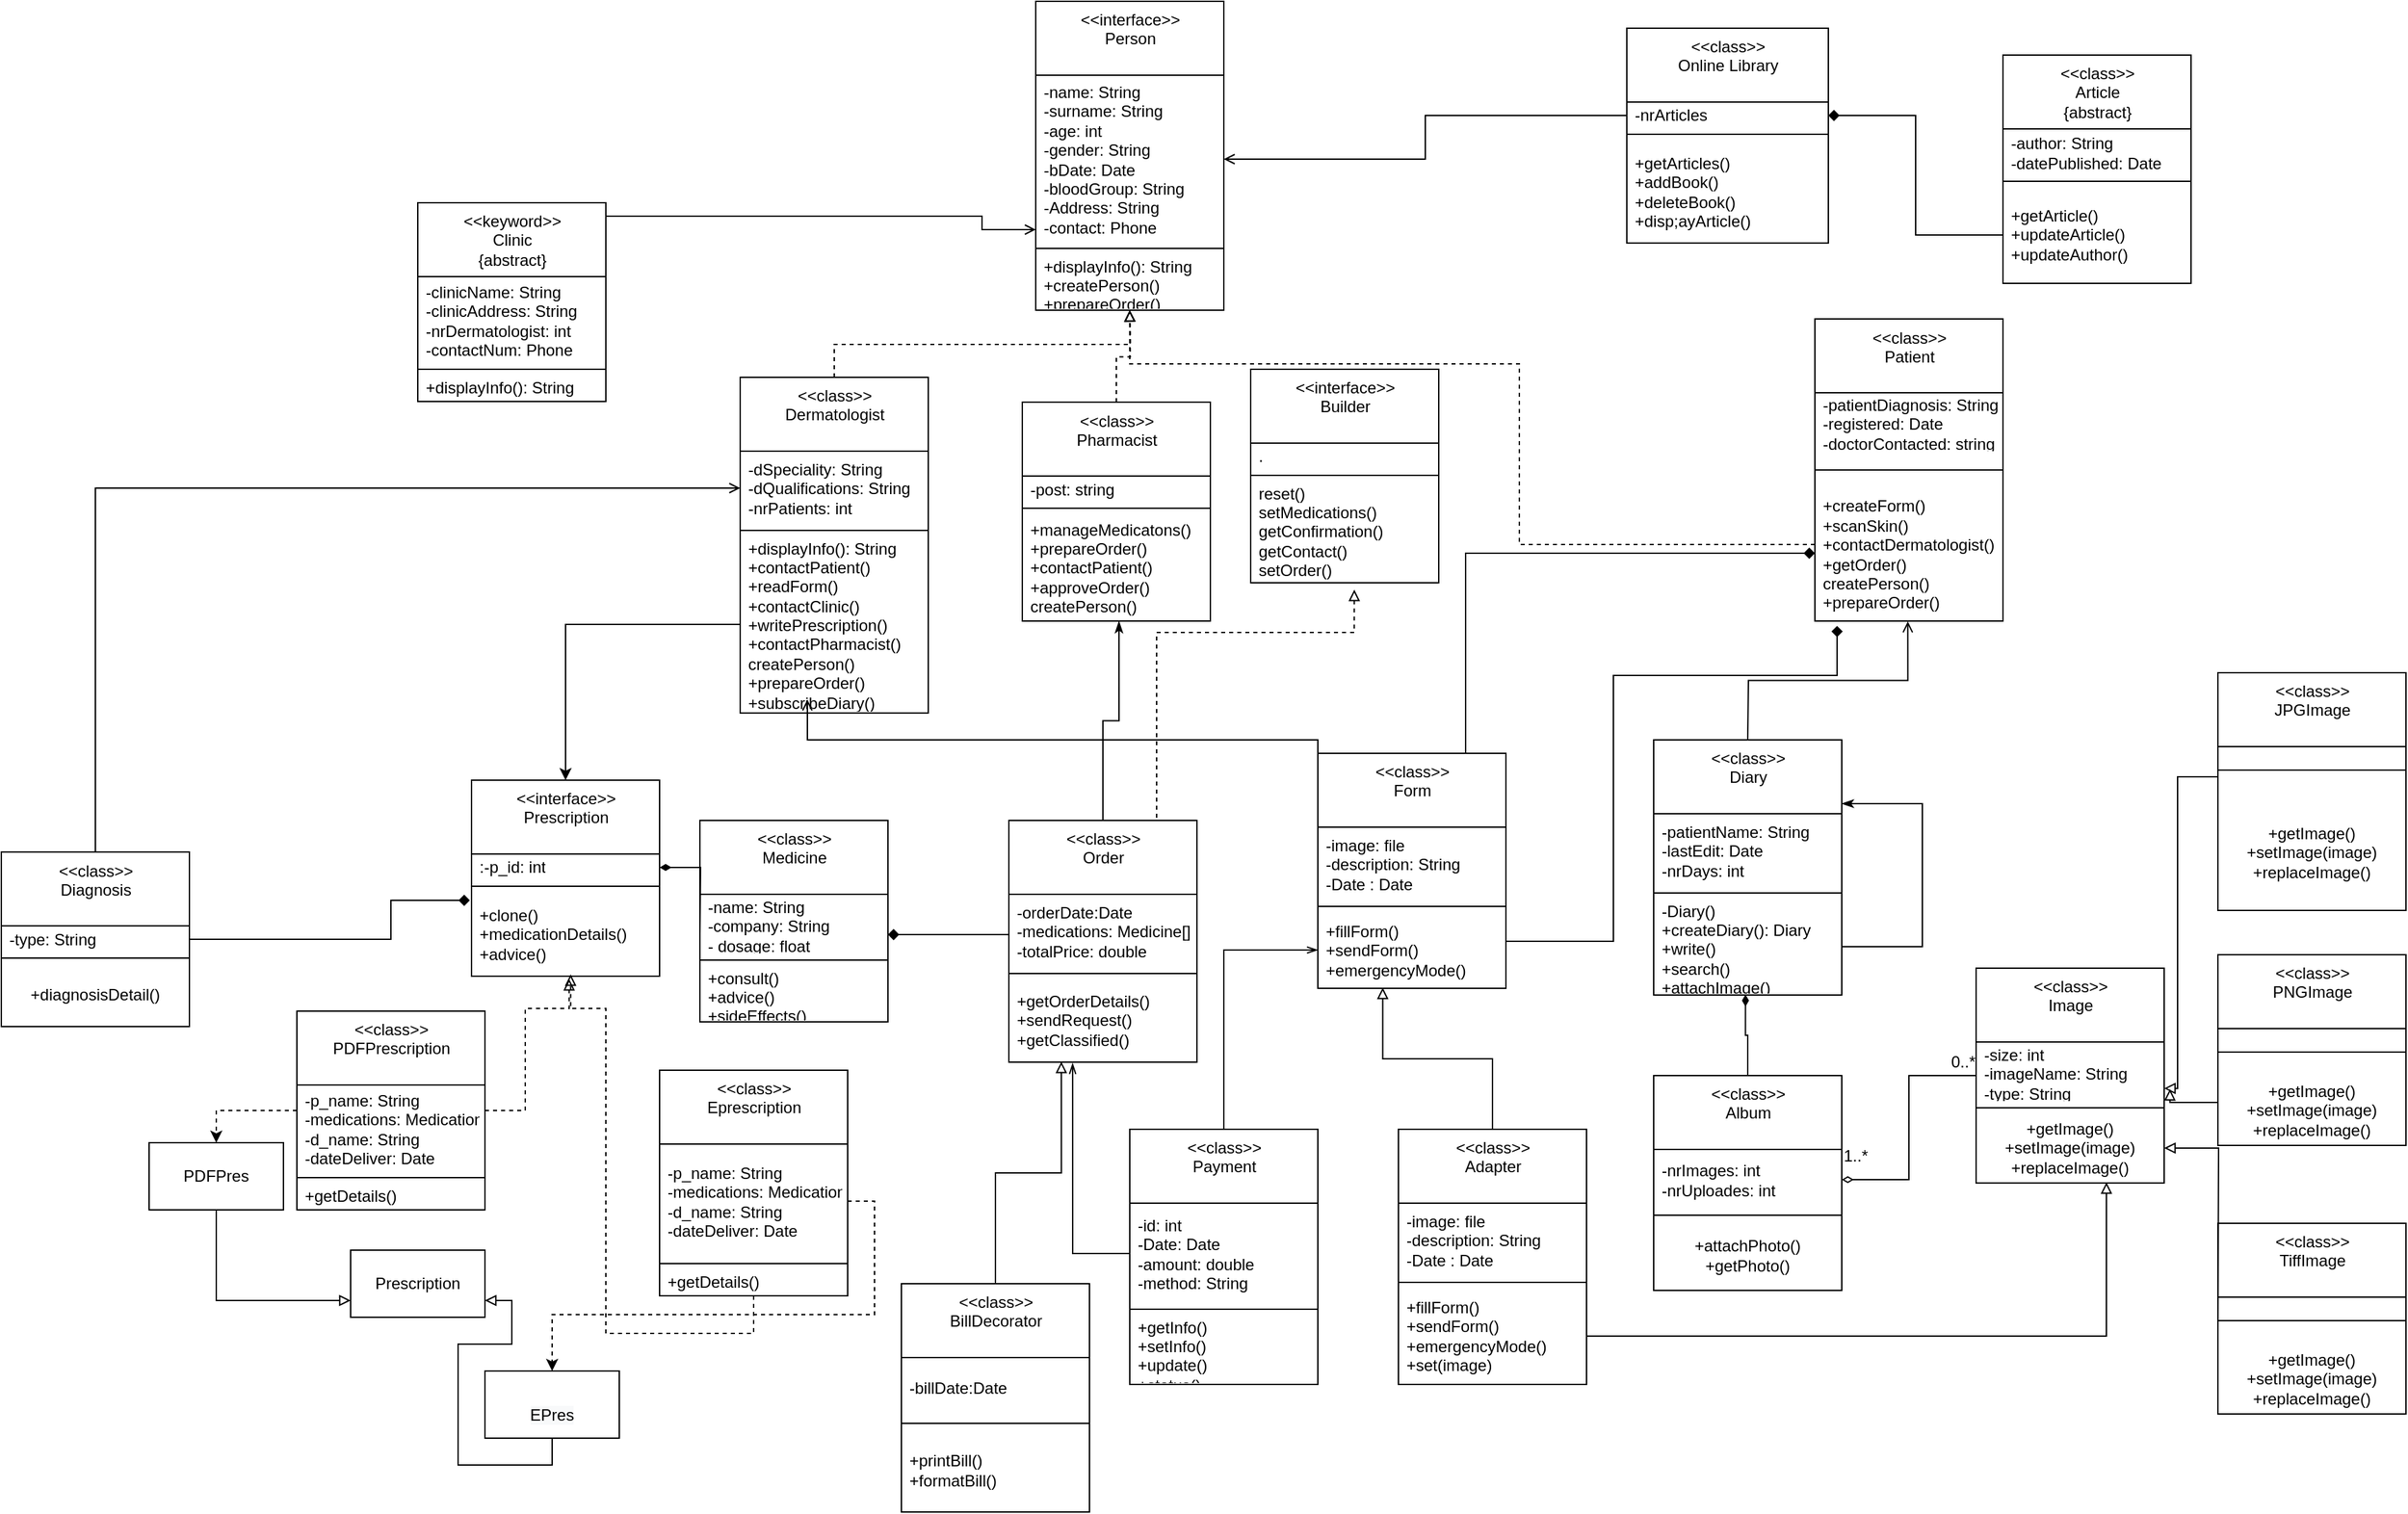 <mxfile version="20.0.0" type="device" pages="2"><diagram id="PkHP4_hb_N9t3wXjyU-i" name="Page-1"><mxGraphModel dx="2150" dy="1789" grid="1" gridSize="10" guides="1" tooltips="1" connect="1" arrows="1" fold="1" page="1" pageScale="1" pageWidth="850" pageHeight="1100" math="0" shadow="0"><root><mxCell id="0"/><mxCell id="1" parent="0"/><mxCell id="pajF0cqx5JrIaa8LKkfX-1" value="&amp;lt;&amp;lt;interface&amp;gt;&amp;gt;&lt;br&gt;Person" style="swimlane;fontStyle=0;align=center;verticalAlign=top;childLayout=stackLayout;horizontal=1;startSize=55;horizontalStack=0;resizeParent=1;resizeParentMax=0;resizeLast=0;collapsible=0;marginBottom=0;html=1;" parent="1" vertex="1"><mxGeometry x="590" y="-30" width="140" height="230" as="geometry"/></mxCell><mxCell id="pajF0cqx5JrIaa8LKkfX-3" value="-name: String&lt;br&gt;-surname: String&lt;br&gt;-age: int&lt;br&gt;-gender: String&lt;br&gt;-bDate: Date&lt;br&gt;-bloodGroup: String&lt;br&gt;-Address: String&lt;br&gt;-contact: Phone" style="text;html=1;strokeColor=none;fillColor=none;align=left;verticalAlign=middle;spacingLeft=4;spacingRight=4;overflow=hidden;rotatable=0;points=[[0,0.5],[1,0.5]];portConstraint=eastwest;" parent="pajF0cqx5JrIaa8LKkfX-1" vertex="1"><mxGeometry y="55" width="140" height="125" as="geometry"/></mxCell><mxCell id="pajF0cqx5JrIaa8LKkfX-6" value="" style="line;strokeWidth=1;fillColor=none;align=left;verticalAlign=middle;spacingTop=-1;spacingLeft=3;spacingRight=3;rotatable=0;labelPosition=right;points=[];portConstraint=eastwest;" parent="pajF0cqx5JrIaa8LKkfX-1" vertex="1"><mxGeometry y="180" width="140" height="8" as="geometry"/></mxCell><mxCell id="pajF0cqx5JrIaa8LKkfX-8" value="+displayInfo(): String&lt;br&gt;+createPerson()&lt;br&gt;+prepareOrder()" style="text;html=1;strokeColor=none;fillColor=none;align=left;verticalAlign=middle;spacingLeft=4;spacingRight=4;overflow=hidden;rotatable=0;points=[[0,0.5],[1,0.5]];portConstraint=eastwest;" parent="pajF0cqx5JrIaa8LKkfX-1" vertex="1"><mxGeometry y="188" width="140" height="42" as="geometry"/></mxCell><mxCell id="pajF0cqx5JrIaa8LKkfX-9" value="&amp;lt;&amp;lt;class&amp;gt;&amp;gt;&lt;br&gt;Patient" style="swimlane;fontStyle=0;align=center;verticalAlign=top;childLayout=stackLayout;horizontal=1;startSize=55;horizontalStack=0;resizeParent=1;resizeParentMax=0;resizeLast=0;collapsible=0;marginBottom=0;html=1;" parent="1" vertex="1"><mxGeometry x="1170" y="206.5" width="140" height="225" as="geometry"/></mxCell><mxCell id="pajF0cqx5JrIaa8LKkfX-11" value="-patientDiagnosis: String&lt;br&gt;-registered: Date&lt;br&gt;-doctorContacted: string" style="text;html=1;strokeColor=none;fillColor=none;align=left;verticalAlign=middle;spacingLeft=4;spacingRight=4;overflow=hidden;rotatable=0;points=[[0,0.5],[1,0.5]];portConstraint=eastwest;" parent="pajF0cqx5JrIaa8LKkfX-9" vertex="1"><mxGeometry y="55" width="140" height="45" as="geometry"/></mxCell><mxCell id="pajF0cqx5JrIaa8LKkfX-14" value="" style="line;strokeWidth=1;fillColor=none;align=left;verticalAlign=middle;spacingTop=-1;spacingLeft=3;spacingRight=3;rotatable=0;labelPosition=right;points=[];portConstraint=eastwest;" parent="pajF0cqx5JrIaa8LKkfX-9" vertex="1"><mxGeometry y="100" width="140" height="25" as="geometry"/></mxCell><mxCell id="pajF0cqx5JrIaa8LKkfX-16" value="+createForm()&lt;br&gt;+scanSkin()&lt;br&gt;+contactDermatologist()&lt;br&gt;+getOrder()&lt;br&gt;createPerson()&lt;br&gt;+prepareOrder()" style="text;html=1;strokeColor=none;fillColor=none;align=left;verticalAlign=middle;spacingLeft=4;spacingRight=4;overflow=hidden;rotatable=0;points=[[0,0.5],[1,0.5]];portConstraint=eastwest;" parent="pajF0cqx5JrIaa8LKkfX-9" vertex="1"><mxGeometry y="125" width="140" height="100" as="geometry"/></mxCell><mxCell id="pajF0cqx5JrIaa8LKkfX-17" value="&amp;lt;&amp;lt;class&amp;gt;&amp;gt;&lt;br&gt;Medicine" style="swimlane;fontStyle=0;align=center;verticalAlign=top;childLayout=stackLayout;horizontal=1;startSize=55;horizontalStack=0;resizeParent=1;resizeParentMax=0;resizeLast=0;collapsible=0;marginBottom=0;html=1;" parent="1" vertex="1"><mxGeometry x="340" y="580" width="140" height="150" as="geometry"/></mxCell><mxCell id="pajF0cqx5JrIaa8LKkfX-21" value="-name: String&lt;br&gt;-company: String&lt;br&gt;- dosage: float" style="text;html=1;strokeColor=none;fillColor=none;align=left;verticalAlign=middle;spacingLeft=4;spacingRight=4;overflow=hidden;rotatable=0;points=[[0,0.5],[1,0.5]];portConstraint=eastwest;" parent="pajF0cqx5JrIaa8LKkfX-17" vertex="1"><mxGeometry y="55" width="140" height="45" as="geometry"/></mxCell><mxCell id="pajF0cqx5JrIaa8LKkfX-22" value="" style="line;strokeWidth=1;fillColor=none;align=left;verticalAlign=middle;spacingTop=-1;spacingLeft=3;spacingRight=3;rotatable=0;labelPosition=right;points=[];portConstraint=eastwest;" parent="pajF0cqx5JrIaa8LKkfX-17" vertex="1"><mxGeometry y="100" width="140" height="8" as="geometry"/></mxCell><mxCell id="pajF0cqx5JrIaa8LKkfX-24" value="+consult()&lt;br&gt;+advice()&lt;br&gt;+sideEffects()" style="text;html=1;strokeColor=none;fillColor=none;align=left;verticalAlign=middle;spacingLeft=4;spacingRight=4;overflow=hidden;rotatable=0;points=[[0,0.5],[1,0.5]];portConstraint=eastwest;" parent="pajF0cqx5JrIaa8LKkfX-17" vertex="1"><mxGeometry y="108" width="140" height="42" as="geometry"/></mxCell><mxCell id="pajF0cqx5JrIaa8LKkfX-25" value="&amp;lt;&amp;lt;interface&amp;gt;&amp;gt;&lt;br&gt;Prescription" style="swimlane;fontStyle=0;align=center;verticalAlign=top;childLayout=stackLayout;horizontal=1;startSize=55;horizontalStack=0;resizeParent=1;resizeParentMax=0;resizeLast=0;collapsible=0;marginBottom=0;html=1;" parent="1" vertex="1"><mxGeometry x="170" y="550" width="140" height="146" as="geometry"/></mxCell><mxCell id="pajF0cqx5JrIaa8LKkfX-27" value=":-p_id: int" style="text;html=1;strokeColor=none;fillColor=none;align=left;verticalAlign=middle;spacingLeft=4;spacingRight=4;overflow=hidden;rotatable=0;points=[[0,0.5],[1,0.5]];portConstraint=eastwest;" parent="pajF0cqx5JrIaa8LKkfX-25" vertex="1"><mxGeometry y="55" width="140" height="20" as="geometry"/></mxCell><mxCell id="pajF0cqx5JrIaa8LKkfX-30" value="" style="line;strokeWidth=1;fillColor=none;align=left;verticalAlign=middle;spacingTop=-1;spacingLeft=3;spacingRight=3;rotatable=0;labelPosition=right;points=[];portConstraint=eastwest;" parent="pajF0cqx5JrIaa8LKkfX-25" vertex="1"><mxGeometry y="75" width="140" height="8" as="geometry"/></mxCell><mxCell id="pajF0cqx5JrIaa8LKkfX-32" value="+clone()&lt;br&gt;+medicationDetails()&lt;br&gt;+advice()" style="text;html=1;strokeColor=none;fillColor=none;align=left;verticalAlign=middle;spacingLeft=4;spacingRight=4;overflow=hidden;rotatable=0;points=[[0,0.5],[1,0.5]];portConstraint=eastwest;" parent="pajF0cqx5JrIaa8LKkfX-25" vertex="1"><mxGeometry y="83" width="140" height="63" as="geometry"/></mxCell><mxCell id="pajF0cqx5JrIaa8LKkfX-147" style="edgeStyle=orthogonalEdgeStyle;rounded=0;orthogonalLoop=1;jettySize=auto;html=1;exitX=0.5;exitY=0;exitDx=0;exitDy=0;endArrow=block;endFill=0;dashed=1;" parent="1" source="pajF0cqx5JrIaa8LKkfX-33" edge="1"><mxGeometry relative="1" as="geometry"><mxPoint x="659.912" y="200" as="targetPoint"/></mxGeometry></mxCell><mxCell id="pajF0cqx5JrIaa8LKkfX-33" value="&amp;lt;&amp;lt;class&amp;gt;&amp;gt;&lt;br&gt;Pharmacist" style="swimlane;fontStyle=0;align=center;verticalAlign=top;childLayout=stackLayout;horizontal=1;startSize=55;horizontalStack=0;resizeParent=1;resizeParentMax=0;resizeLast=0;collapsible=0;marginBottom=0;html=1;" parent="1" vertex="1"><mxGeometry x="580" y="268.5" width="140" height="163" as="geometry"/></mxCell><mxCell id="pajF0cqx5JrIaa8LKkfX-35" value="-post: string" style="text;html=1;strokeColor=none;fillColor=none;align=left;verticalAlign=middle;spacingLeft=4;spacingRight=4;overflow=hidden;rotatable=0;points=[[0,0.5],[1,0.5]];portConstraint=eastwest;" parent="pajF0cqx5JrIaa8LKkfX-33" vertex="1"><mxGeometry y="55" width="140" height="20" as="geometry"/></mxCell><mxCell id="pajF0cqx5JrIaa8LKkfX-38" value="" style="line;strokeWidth=1;fillColor=none;align=left;verticalAlign=middle;spacingTop=-1;spacingLeft=3;spacingRight=3;rotatable=0;labelPosition=right;points=[];portConstraint=eastwest;" parent="pajF0cqx5JrIaa8LKkfX-33" vertex="1"><mxGeometry y="75" width="140" height="8" as="geometry"/></mxCell><mxCell id="pajF0cqx5JrIaa8LKkfX-40" value="+manageMedicatons()&lt;br&gt;+prepareOrder()&lt;br&gt;+contactPatient()&lt;br&gt;+approveOrder()&lt;br&gt;createPerson()&lt;br&gt;" style="text;html=1;strokeColor=none;fillColor=none;align=left;verticalAlign=middle;spacingLeft=4;spacingRight=4;overflow=hidden;rotatable=0;points=[[0,0.5],[1,0.5]];portConstraint=eastwest;" parent="pajF0cqx5JrIaa8LKkfX-33" vertex="1"><mxGeometry y="83" width="140" height="80" as="geometry"/></mxCell><mxCell id="pajF0cqx5JrIaa8LKkfX-148" style="edgeStyle=orthogonalEdgeStyle;rounded=0;orthogonalLoop=1;jettySize=auto;html=1;exitX=0.5;exitY=0;exitDx=0;exitDy=0;endArrow=block;endFill=0;dashed=1;" parent="1" source="pajF0cqx5JrIaa8LKkfX-41" edge="1"><mxGeometry relative="1" as="geometry"><mxPoint x="660" y="200" as="targetPoint"/></mxGeometry></mxCell><mxCell id="pajF0cqx5JrIaa8LKkfX-41" value="&amp;lt;&amp;lt;class&amp;gt;&amp;gt;&lt;br&gt;Dermatologist" style="swimlane;fontStyle=0;align=center;verticalAlign=top;childLayout=stackLayout;horizontal=1;startSize=55;horizontalStack=0;resizeParent=1;resizeParentMax=0;resizeLast=0;collapsible=0;marginBottom=0;html=1;" parent="1" vertex="1"><mxGeometry x="370" y="250" width="140" height="250" as="geometry"/></mxCell><mxCell id="pajF0cqx5JrIaa8LKkfX-43" value="-dSpeciality: String&lt;br&gt;-dQualifications: String&lt;br&gt;-nrPatients: int" style="text;html=1;strokeColor=none;fillColor=none;align=left;verticalAlign=middle;spacingLeft=4;spacingRight=4;overflow=hidden;rotatable=0;points=[[0,0.5],[1,0.5]];portConstraint=eastwest;" parent="pajF0cqx5JrIaa8LKkfX-41" vertex="1"><mxGeometry y="55" width="140" height="55" as="geometry"/></mxCell><mxCell id="pajF0cqx5JrIaa8LKkfX-46" value="" style="line;strokeWidth=1;fillColor=none;align=left;verticalAlign=middle;spacingTop=-1;spacingLeft=3;spacingRight=3;rotatable=0;labelPosition=right;points=[];portConstraint=eastwest;" parent="pajF0cqx5JrIaa8LKkfX-41" vertex="1"><mxGeometry y="110" width="140" height="8" as="geometry"/></mxCell><mxCell id="pajF0cqx5JrIaa8LKkfX-48" value="+displayInfo(): String&lt;br&gt;+contactPatient()&lt;br&gt;+readForm()&lt;br&gt;+contactClinic()&lt;br&gt;+writePrescription()&lt;br&gt;+contactPharmacist()&lt;br&gt;createPerson()&lt;br&gt;+prepareOrder()&lt;br&gt;+subscribeDiary()" style="text;html=1;strokeColor=none;fillColor=none;align=left;verticalAlign=middle;spacingLeft=4;spacingRight=4;overflow=hidden;rotatable=0;points=[[0,0.5],[1,0.5]];portConstraint=eastwest;" parent="pajF0cqx5JrIaa8LKkfX-41" vertex="1"><mxGeometry y="118" width="140" height="132" as="geometry"/></mxCell><mxCell id="pajF0cqx5JrIaa8LKkfX-162" style="edgeStyle=orthogonalEdgeStyle;rounded=0;orthogonalLoop=1;jettySize=auto;html=1;startArrow=none;startFill=0;endArrow=diamond;endFill=1;" parent="1" source="pajF0cqx5JrIaa8LKkfX-73" target="pajF0cqx5JrIaa8LKkfX-16" edge="1"><mxGeometry relative="1" as="geometry"><Array as="points"><mxPoint x="910" y="381"/></Array></mxGeometry></mxCell><mxCell id="pajF0cqx5JrIaa8LKkfX-73" value="&amp;lt;&amp;lt;class&amp;gt;&amp;gt;&lt;br&gt;Form&lt;br&gt;" style="swimlane;fontStyle=0;align=center;verticalAlign=top;childLayout=stackLayout;horizontal=1;startSize=55;horizontalStack=0;resizeParent=1;resizeParentMax=0;resizeLast=0;collapsible=0;marginBottom=0;html=1;" parent="1" vertex="1"><mxGeometry x="800" y="530" width="140" height="175" as="geometry"/></mxCell><mxCell id="pajF0cqx5JrIaa8LKkfX-75" value="-image: file&lt;br&gt;-description: String&lt;br&gt;-Date : Date" style="text;html=1;strokeColor=none;fillColor=none;align=left;verticalAlign=middle;spacingLeft=4;spacingRight=4;overflow=hidden;rotatable=0;points=[[0,0.5],[1,0.5]];portConstraint=eastwest;" parent="pajF0cqx5JrIaa8LKkfX-73" vertex="1"><mxGeometry y="55" width="140" height="55" as="geometry"/></mxCell><mxCell id="pajF0cqx5JrIaa8LKkfX-78" value="" style="line;strokeWidth=1;fillColor=none;align=left;verticalAlign=middle;spacingTop=-1;spacingLeft=3;spacingRight=3;rotatable=0;labelPosition=right;points=[];portConstraint=eastwest;" parent="pajF0cqx5JrIaa8LKkfX-73" vertex="1"><mxGeometry y="110" width="140" height="8" as="geometry"/></mxCell><mxCell id="pajF0cqx5JrIaa8LKkfX-80" value="+fillForm()&lt;br&gt;+sendForm()&lt;br&gt;+emergencyMode()" style="text;html=1;strokeColor=none;fillColor=none;align=left;verticalAlign=middle;spacingLeft=4;spacingRight=4;overflow=hidden;rotatable=0;points=[[0,0.5],[1,0.5]];portConstraint=eastwest;" parent="pajF0cqx5JrIaa8LKkfX-73" vertex="1"><mxGeometry y="118" width="140" height="57" as="geometry"/></mxCell><mxCell id="pajF0cqx5JrIaa8LKkfX-81" value="&amp;lt;&amp;lt;class&amp;gt;&amp;gt;&lt;br&gt;Diary" style="swimlane;fontStyle=0;align=center;verticalAlign=top;childLayout=stackLayout;horizontal=1;startSize=55;horizontalStack=0;resizeParent=1;resizeParentMax=0;resizeLast=0;collapsible=0;marginBottom=0;html=1;" parent="1" vertex="1"><mxGeometry x="1050" y="520" width="140" height="190" as="geometry"/></mxCell><mxCell id="pajF0cqx5JrIaa8LKkfX-83" value="-patientName: String&lt;br&gt;-lastEdit: Date&lt;br&gt;-nrDays: int" style="text;html=1;strokeColor=none;fillColor=none;align=left;verticalAlign=middle;spacingLeft=4;spacingRight=4;overflow=hidden;rotatable=0;points=[[0,0.5],[1,0.5]];portConstraint=eastwest;" parent="pajF0cqx5JrIaa8LKkfX-81" vertex="1"><mxGeometry y="55" width="140" height="55" as="geometry"/></mxCell><mxCell id="pajF0cqx5JrIaa8LKkfX-86" value="" style="line;strokeWidth=1;fillColor=none;align=left;verticalAlign=middle;spacingTop=-1;spacingLeft=3;spacingRight=3;rotatable=0;labelPosition=right;points=[];portConstraint=eastwest;" parent="pajF0cqx5JrIaa8LKkfX-81" vertex="1"><mxGeometry y="110" width="140" height="8" as="geometry"/></mxCell><mxCell id="5UPCX6B5BhEalCNvaXlT-41" style="edgeStyle=orthogonalEdgeStyle;rounded=0;orthogonalLoop=1;jettySize=auto;html=1;exitX=1;exitY=0.5;exitDx=0;exitDy=0;entryX=1;entryY=0.25;entryDx=0;entryDy=0;endArrow=classicThin;endFill=1;" edge="1" parent="pajF0cqx5JrIaa8LKkfX-81" source="pajF0cqx5JrIaa8LKkfX-88" target="pajF0cqx5JrIaa8LKkfX-81"><mxGeometry relative="1" as="geometry"><Array as="points"><mxPoint x="200" y="154"/><mxPoint x="200" y="48"/></Array></mxGeometry></mxCell><mxCell id="pajF0cqx5JrIaa8LKkfX-88" value="-Diary()&lt;br&gt;+createDiary(): Diary&lt;br&gt;+write()&lt;br&gt;+search()&lt;br&gt;+attachImage()" style="text;html=1;strokeColor=none;fillColor=none;align=left;verticalAlign=middle;spacingLeft=4;spacingRight=4;overflow=hidden;rotatable=0;points=[[0,0.5],[1,0.5]];portConstraint=eastwest;" parent="pajF0cqx5JrIaa8LKkfX-81" vertex="1"><mxGeometry y="118" width="140" height="72" as="geometry"/></mxCell><mxCell id="pajF0cqx5JrIaa8LKkfX-105" value="&amp;lt;&amp;lt;class&amp;gt;&amp;gt;&lt;br&gt;Article&lt;br&gt;{abstract}" style="swimlane;fontStyle=0;align=center;verticalAlign=top;childLayout=stackLayout;horizontal=1;startSize=55;horizontalStack=0;resizeParent=1;resizeParentMax=0;resizeLast=0;collapsible=0;marginBottom=0;html=1;" parent="1" vertex="1"><mxGeometry x="1310" y="10" width="140" height="170" as="geometry"/></mxCell><mxCell id="pajF0cqx5JrIaa8LKkfX-107" value="-author: String&lt;br&gt;-datePublished: Date" style="text;html=1;strokeColor=none;fillColor=none;align=left;verticalAlign=middle;spacingLeft=4;spacingRight=4;overflow=hidden;rotatable=0;points=[[0,0.5],[1,0.5]];portConstraint=eastwest;" parent="pajF0cqx5JrIaa8LKkfX-105" vertex="1"><mxGeometry y="55" width="140" height="35" as="geometry"/></mxCell><mxCell id="pajF0cqx5JrIaa8LKkfX-110" value="" style="line;strokeWidth=1;fillColor=none;align=left;verticalAlign=middle;spacingTop=-1;spacingLeft=3;spacingRight=3;rotatable=0;labelPosition=right;points=[];portConstraint=eastwest;" parent="pajF0cqx5JrIaa8LKkfX-105" vertex="1"><mxGeometry y="90" width="140" height="8" as="geometry"/></mxCell><mxCell id="pajF0cqx5JrIaa8LKkfX-112" value="+getArticle()&lt;br&gt;+updateArticle()&lt;br&gt;+updateAuthor()" style="text;html=1;strokeColor=none;fillColor=none;align=left;verticalAlign=middle;spacingLeft=4;spacingRight=4;overflow=hidden;rotatable=0;points=[[0,0.5],[1,0.5]];portConstraint=eastwest;" parent="pajF0cqx5JrIaa8LKkfX-105" vertex="1"><mxGeometry y="98" width="140" height="72" as="geometry"/></mxCell><mxCell id="pajF0cqx5JrIaa8LKkfX-222" style="edgeStyle=orthogonalEdgeStyle;rounded=0;orthogonalLoop=1;jettySize=auto;html=1;exitX=0.5;exitY=0;exitDx=0;exitDy=0;dashed=1;startArrow=none;startFill=0;endArrow=block;endFill=0;entryX=0.551;entryY=1.068;entryDx=0;entryDy=0;entryPerimeter=0;" parent="1" source="pajF0cqx5JrIaa8LKkfX-113" target="pajF0cqx5JrIaa8LKkfX-223" edge="1"><mxGeometry relative="1" as="geometry"><mxPoint x="799.56" y="453.354" as="targetPoint"/><Array as="points"><mxPoint x="680" y="580"/><mxPoint x="680" y="440"/><mxPoint x="827" y="440"/></Array></mxGeometry></mxCell><mxCell id="uOoQ1UOGGdGbFDi4ufFy-3" style="edgeStyle=orthogonalEdgeStyle;rounded=0;orthogonalLoop=1;jettySize=auto;html=1;exitX=0.5;exitY=0;exitDx=0;exitDy=0;entryX=0.514;entryY=1.001;entryDx=0;entryDy=0;entryPerimeter=0;endArrow=classicThin;endFill=1;" parent="1" source="pajF0cqx5JrIaa8LKkfX-113" target="pajF0cqx5JrIaa8LKkfX-40" edge="1"><mxGeometry relative="1" as="geometry"/></mxCell><mxCell id="pajF0cqx5JrIaa8LKkfX-113" value="&amp;lt;&amp;lt;class&amp;gt;&amp;gt;&lt;br&gt;Order" style="swimlane;fontStyle=0;align=center;verticalAlign=top;childLayout=stackLayout;horizontal=1;startSize=55;horizontalStack=0;resizeParent=1;resizeParentMax=0;resizeLast=0;collapsible=0;marginBottom=0;html=1;" parent="1" vertex="1"><mxGeometry x="570" y="580" width="140" height="180" as="geometry"/></mxCell><mxCell id="pajF0cqx5JrIaa8LKkfX-115" value="-orderDate:Date&lt;br&gt;-medications: Medicine[]&lt;br&gt;-totalPrice: double" style="text;html=1;strokeColor=none;fillColor=none;align=left;verticalAlign=middle;spacingLeft=4;spacingRight=4;overflow=hidden;rotatable=0;points=[[0,0.5],[1,0.5]];portConstraint=eastwest;" parent="pajF0cqx5JrIaa8LKkfX-113" vertex="1"><mxGeometry y="55" width="140" height="55" as="geometry"/></mxCell><mxCell id="pajF0cqx5JrIaa8LKkfX-118" value="" style="line;strokeWidth=1;fillColor=none;align=left;verticalAlign=middle;spacingTop=-1;spacingLeft=3;spacingRight=3;rotatable=0;labelPosition=right;points=[];portConstraint=eastwest;" parent="pajF0cqx5JrIaa8LKkfX-113" vertex="1"><mxGeometry y="110" width="140" height="8" as="geometry"/></mxCell><mxCell id="pajF0cqx5JrIaa8LKkfX-120" value="+getOrderDetails()&lt;br&gt;+sendRequest()&lt;br&gt;+getClassified()" style="text;html=1;strokeColor=none;fillColor=none;align=left;verticalAlign=middle;spacingLeft=4;spacingRight=4;overflow=hidden;rotatable=0;points=[[0,0.5],[1,0.5]];portConstraint=eastwest;" parent="pajF0cqx5JrIaa8LKkfX-113" vertex="1"><mxGeometry y="118" width="140" height="62" as="geometry"/></mxCell><mxCell id="pajF0cqx5JrIaa8LKkfX-121" value="&amp;lt;&amp;lt;class&amp;gt;&amp;gt;&lt;br&gt;Payment" style="swimlane;fontStyle=0;align=center;verticalAlign=top;childLayout=stackLayout;horizontal=1;startSize=55;horizontalStack=0;resizeParent=1;resizeParentMax=0;resizeLast=0;collapsible=0;marginBottom=0;html=1;" parent="1" vertex="1"><mxGeometry x="660" y="810" width="140" height="190" as="geometry"/></mxCell><mxCell id="pajF0cqx5JrIaa8LKkfX-123" value="-id: int&lt;br&gt;-Date: Date&lt;br&gt;-amount: double&lt;br&gt;-method: String" style="text;html=1;strokeColor=none;fillColor=none;align=left;verticalAlign=middle;spacingLeft=4;spacingRight=4;overflow=hidden;rotatable=0;points=[[0,0.5],[1,0.5]];portConstraint=eastwest;" parent="pajF0cqx5JrIaa8LKkfX-121" vertex="1"><mxGeometry y="55" width="140" height="75" as="geometry"/></mxCell><mxCell id="pajF0cqx5JrIaa8LKkfX-126" value="" style="line;strokeWidth=1;fillColor=none;align=left;verticalAlign=middle;spacingTop=-1;spacingLeft=3;spacingRight=3;rotatable=0;labelPosition=right;points=[];portConstraint=eastwest;" parent="pajF0cqx5JrIaa8LKkfX-121" vertex="1"><mxGeometry y="130" width="140" height="8" as="geometry"/></mxCell><mxCell id="pajF0cqx5JrIaa8LKkfX-128" value="+getInfo()&lt;br&gt;+setInfo()&lt;br&gt;+update()&lt;br&gt;+status()" style="text;html=1;strokeColor=none;fillColor=none;align=left;verticalAlign=middle;spacingLeft=4;spacingRight=4;overflow=hidden;rotatable=0;points=[[0,0.5],[1,0.5]];portConstraint=eastwest;" parent="pajF0cqx5JrIaa8LKkfX-121" vertex="1"><mxGeometry y="138" width="140" height="52" as="geometry"/></mxCell><mxCell id="pajF0cqx5JrIaa8LKkfX-149" style="edgeStyle=orthogonalEdgeStyle;rounded=0;orthogonalLoop=1;jettySize=auto;html=1;exitX=0;exitY=0.5;exitDx=0;exitDy=0;entryX=1;entryY=0.5;entryDx=0;entryDy=0;endArrow=diamondThin;endFill=1;" parent="1" target="pajF0cqx5JrIaa8LKkfX-27" edge="1"><mxGeometry relative="1" as="geometry"><mxPoint x="340" y="665" as="sourcePoint"/></mxGeometry></mxCell><mxCell id="pajF0cqx5JrIaa8LKkfX-65" value="&amp;lt;&amp;lt;keyword&amp;gt;&amp;gt;&lt;br&gt;Clinic&lt;br&gt;{abstract}" style="swimlane;fontStyle=0;align=center;verticalAlign=top;childLayout=stackLayout;horizontal=1;startSize=55;horizontalStack=0;resizeParent=1;resizeParentMax=0;resizeLast=0;collapsible=0;marginBottom=0;html=1;" parent="1" vertex="1"><mxGeometry x="130" y="120" width="140" height="148" as="geometry"/></mxCell><mxCell id="pajF0cqx5JrIaa8LKkfX-67" value="-clinicName: String&lt;br&gt;-clinicAddress: String&lt;br&gt;-nrDermatologist: int&lt;br&gt;-contactNum: Phone" style="text;html=1;strokeColor=none;fillColor=none;align=left;verticalAlign=middle;spacingLeft=4;spacingRight=4;overflow=hidden;rotatable=0;points=[[0,0.5],[1,0.5]];portConstraint=eastwest;" parent="pajF0cqx5JrIaa8LKkfX-65" vertex="1"><mxGeometry y="55" width="140" height="65" as="geometry"/></mxCell><mxCell id="pajF0cqx5JrIaa8LKkfX-70" value="" style="line;strokeWidth=1;fillColor=none;align=left;verticalAlign=middle;spacingTop=-1;spacingLeft=3;spacingRight=3;rotatable=0;labelPosition=right;points=[];portConstraint=eastwest;" parent="pajF0cqx5JrIaa8LKkfX-65" vertex="1"><mxGeometry y="120" width="140" height="8" as="geometry"/></mxCell><mxCell id="pajF0cqx5JrIaa8LKkfX-72" value="+displayInfo(): String" style="text;html=1;strokeColor=none;fillColor=none;align=left;verticalAlign=middle;spacingLeft=4;spacingRight=4;overflow=hidden;rotatable=0;points=[[0,0.5],[1,0.5]];portConstraint=eastwest;" parent="pajF0cqx5JrIaa8LKkfX-65" vertex="1"><mxGeometry y="128" width="140" height="20" as="geometry"/></mxCell><mxCell id="pajF0cqx5JrIaa8LKkfX-156" style="edgeStyle=orthogonalEdgeStyle;rounded=0;orthogonalLoop=1;jettySize=auto;html=1;exitX=1;exitY=0.5;exitDx=0;exitDy=0;entryX=0;entryY=0.5;entryDx=0;entryDy=0;startArrow=none;startFill=0;endArrow=open;endFill=0;" parent="1" source="pajF0cqx5JrIaa8LKkfX-67" edge="1"><mxGeometry relative="1" as="geometry"><mxPoint x="590" y="140" as="targetPoint"/><Array as="points"><mxPoint x="270" y="130"/><mxPoint x="550" y="130"/><mxPoint x="550" y="140"/></Array></mxGeometry></mxCell><mxCell id="pajF0cqx5JrIaa8LKkfX-163" style="edgeStyle=orthogonalEdgeStyle;rounded=0;orthogonalLoop=1;jettySize=auto;html=1;exitX=0;exitY=0.5;exitDx=0;exitDy=0;startArrow=none;startFill=0;endArrow=open;endFill=0;" parent="1" source="pajF0cqx5JrIaa8LKkfX-75" edge="1"><mxGeometry relative="1" as="geometry"><mxPoint x="420" y="490" as="targetPoint"/><Array as="points"><mxPoint x="800" y="520"/><mxPoint x="420" y="520"/></Array></mxGeometry></mxCell><mxCell id="pajF0cqx5JrIaa8LKkfX-177" style="edgeStyle=orthogonalEdgeStyle;rounded=0;orthogonalLoop=1;jettySize=auto;html=1;exitX=0.5;exitY=0;exitDx=0;exitDy=0;entryX=0.488;entryY=0.995;entryDx=0;entryDy=0;entryPerimeter=0;startArrow=none;startFill=0;endArrow=diamondThin;endFill=1;" parent="1" source="pajF0cqx5JrIaa8LKkfX-167" target="pajF0cqx5JrIaa8LKkfX-88" edge="1"><mxGeometry relative="1" as="geometry"/></mxCell><mxCell id="pajF0cqx5JrIaa8LKkfX-167" value="&amp;lt;&amp;lt;class&amp;gt;&amp;gt;&lt;br&gt;Album" style="swimlane;fontStyle=0;align=center;verticalAlign=top;childLayout=stackLayout;horizontal=1;startSize=55;horizontalStack=0;resizeParent=1;resizeParentMax=0;resizeLast=0;collapsible=0;marginBottom=0;html=1;" parent="1" vertex="1"><mxGeometry x="1050" y="770" width="140" height="160" as="geometry"/></mxCell><mxCell id="pajF0cqx5JrIaa8LKkfX-171" value="-nrImages: int&lt;br&gt;-nrUploades: int" style="text;html=1;strokeColor=none;fillColor=none;align=left;verticalAlign=middle;spacingLeft=4;spacingRight=4;overflow=hidden;rotatable=0;points=[[0,0.5],[1,0.5]];portConstraint=eastwest;" parent="pajF0cqx5JrIaa8LKkfX-167" vertex="1"><mxGeometry y="55" width="140" height="45" as="geometry"/></mxCell><mxCell id="pajF0cqx5JrIaa8LKkfX-172" value="" style="line;strokeWidth=1;fillColor=none;align=left;verticalAlign=middle;spacingTop=-1;spacingLeft=3;spacingRight=3;rotatable=0;labelPosition=right;points=[];portConstraint=eastwest;" parent="pajF0cqx5JrIaa8LKkfX-167" vertex="1"><mxGeometry y="100" width="140" height="8" as="geometry"/></mxCell><mxCell id="pajF0cqx5JrIaa8LKkfX-173" value="+attachPhoto()&lt;br&gt;+getPhoto()" style="text;html=1;strokeColor=none;fillColor=none;align=center;verticalAlign=middle;spacingLeft=4;spacingRight=4;overflow=hidden;rotatable=0;points=[[0,0.5],[1,0.5]];portConstraint=eastwest;" parent="pajF0cqx5JrIaa8LKkfX-167" vertex="1"><mxGeometry y="108" width="140" height="52" as="geometry"/></mxCell><mxCell id="pajF0cqx5JrIaa8LKkfX-178" value="&amp;lt;&amp;lt;class&amp;gt;&amp;gt;&lt;br&gt;Online Library&lt;br&gt;" style="swimlane;fontStyle=0;align=center;verticalAlign=top;childLayout=stackLayout;horizontal=1;startSize=55;horizontalStack=0;resizeParent=1;resizeParentMax=0;resizeLast=0;collapsible=0;marginBottom=0;html=1;" parent="1" vertex="1"><mxGeometry x="1030" y="-10" width="150" height="160" as="geometry"/></mxCell><mxCell id="pajF0cqx5JrIaa8LKkfX-180" value="-nrArticles&lt;br&gt;" style="text;html=1;strokeColor=none;fillColor=none;align=left;verticalAlign=middle;spacingLeft=4;spacingRight=4;overflow=hidden;rotatable=0;points=[[0,0.5],[1,0.5]];portConstraint=eastwest;" parent="pajF0cqx5JrIaa8LKkfX-178" vertex="1"><mxGeometry y="55" width="150" height="20" as="geometry"/></mxCell><mxCell id="pajF0cqx5JrIaa8LKkfX-183" value="" style="line;strokeWidth=1;fillColor=none;align=left;verticalAlign=middle;spacingTop=-1;spacingLeft=3;spacingRight=3;rotatable=0;labelPosition=right;points=[];portConstraint=eastwest;" parent="pajF0cqx5JrIaa8LKkfX-178" vertex="1"><mxGeometry y="75" width="150" height="8" as="geometry"/></mxCell><mxCell id="pajF0cqx5JrIaa8LKkfX-185" value="+getArticles()&lt;br&gt;+addBook()&lt;br&gt;+deleteBook()&lt;br&gt;+disp;ayArticle()" style="text;html=1;strokeColor=none;fillColor=none;align=left;verticalAlign=middle;spacingLeft=4;spacingRight=4;overflow=hidden;rotatable=0;points=[[0,0.5],[1,0.5]];portConstraint=eastwest;" parent="pajF0cqx5JrIaa8LKkfX-178" vertex="1"><mxGeometry y="83" width="150" height="77" as="geometry"/></mxCell><mxCell id="pajF0cqx5JrIaa8LKkfX-186" style="edgeStyle=orthogonalEdgeStyle;rounded=0;orthogonalLoop=1;jettySize=auto;html=1;exitX=0;exitY=0.5;exitDx=0;exitDy=0;entryX=1;entryY=0.5;entryDx=0;entryDy=0;startArrow=none;startFill=0;endArrow=open;endFill=0;" parent="1" source="pajF0cqx5JrIaa8LKkfX-180" target="pajF0cqx5JrIaa8LKkfX-3" edge="1"><mxGeometry relative="1" as="geometry"/></mxCell><mxCell id="pajF0cqx5JrIaa8LKkfX-188" style="edgeStyle=orthogonalEdgeStyle;rounded=0;orthogonalLoop=1;jettySize=auto;html=1;entryX=1;entryY=0.5;entryDx=0;entryDy=0;startArrow=none;startFill=0;endArrow=diamond;endFill=1;" parent="1" target="pajF0cqx5JrIaa8LKkfX-180" edge="1" source="pajF0cqx5JrIaa8LKkfX-112"><mxGeometry relative="1" as="geometry"><mxPoint x="1300" y="172" as="sourcePoint"/></mxGeometry></mxCell><mxCell id="pajF0cqx5JrIaa8LKkfX-212" style="edgeStyle=orthogonalEdgeStyle;rounded=0;orthogonalLoop=1;jettySize=auto;html=1;entryX=0.519;entryY=1.033;entryDx=0;entryDy=0;entryPerimeter=0;startArrow=none;startFill=0;endArrow=block;endFill=0;dashed=1;" parent="1" source="pajF0cqx5JrIaa8LKkfX-189" target="pajF0cqx5JrIaa8LKkfX-32" edge="1"><mxGeometry relative="1" as="geometry"><Array as="points"><mxPoint x="210" y="720"/><mxPoint x="243" y="720"/></Array></mxGeometry></mxCell><mxCell id="5UPCX6B5BhEalCNvaXlT-4" style="edgeStyle=orthogonalEdgeStyle;rounded=0;orthogonalLoop=1;jettySize=auto;html=1;entryX=0.5;entryY=0;entryDx=0;entryDy=0;dashed=1;" edge="1" parent="1" source="pajF0cqx5JrIaa8LKkfX-189" target="5UPCX6B5BhEalCNvaXlT-2"><mxGeometry relative="1" as="geometry"/></mxCell><mxCell id="pajF0cqx5JrIaa8LKkfX-189" value="&amp;lt;&amp;lt;class&amp;gt;&amp;gt;&lt;br&gt;PDFPrescription" style="swimlane;fontStyle=0;align=center;verticalAlign=top;childLayout=stackLayout;horizontal=1;startSize=55;horizontalStack=0;resizeParent=1;resizeParentMax=0;resizeLast=0;collapsible=0;marginBottom=0;html=1;" parent="1" vertex="1"><mxGeometry x="40" y="722" width="140" height="148" as="geometry"/></mxCell><mxCell id="pajF0cqx5JrIaa8LKkfX-191" value="-p_name: String&lt;br&gt;-medications: Medication&lt;br&gt;-d_name: String&lt;br&gt;-dateDeliver: Date" style="text;html=1;strokeColor=none;fillColor=none;align=left;verticalAlign=middle;spacingLeft=4;spacingRight=4;overflow=hidden;rotatable=0;points=[[0,0.5],[1,0.5]];portConstraint=eastwest;" parent="pajF0cqx5JrIaa8LKkfX-189" vertex="1"><mxGeometry y="55" width="140" height="65" as="geometry"/></mxCell><mxCell id="pajF0cqx5JrIaa8LKkfX-194" value="" style="line;strokeWidth=1;fillColor=none;align=left;verticalAlign=middle;spacingTop=-1;spacingLeft=3;spacingRight=3;rotatable=0;labelPosition=right;points=[];portConstraint=eastwest;" parent="pajF0cqx5JrIaa8LKkfX-189" vertex="1"><mxGeometry y="120" width="140" height="8" as="geometry"/></mxCell><mxCell id="pajF0cqx5JrIaa8LKkfX-196" value="+getDetails()" style="text;html=1;strokeColor=none;fillColor=none;align=left;verticalAlign=middle;spacingLeft=4;spacingRight=4;overflow=hidden;rotatable=0;points=[[0,0.5],[1,0.5]];portConstraint=eastwest;" parent="pajF0cqx5JrIaa8LKkfX-189" vertex="1"><mxGeometry y="128" width="140" height="20" as="geometry"/></mxCell><mxCell id="pajF0cqx5JrIaa8LKkfX-211" style="edgeStyle=orthogonalEdgeStyle;rounded=0;orthogonalLoop=1;jettySize=auto;html=1;entryX=0.527;entryY=0.978;entryDx=0;entryDy=0;entryPerimeter=0;startArrow=none;startFill=0;endArrow=block;endFill=0;dashed=1;" parent="1" source="pajF0cqx5JrIaa8LKkfX-197" target="pajF0cqx5JrIaa8LKkfX-32" edge="1"><mxGeometry relative="1" as="geometry"><Array as="points"><mxPoint x="270" y="962"/><mxPoint x="270" y="720"/><mxPoint x="244" y="720"/></Array></mxGeometry></mxCell><mxCell id="pajF0cqx5JrIaa8LKkfX-197" value="&amp;lt;&amp;lt;class&amp;gt;&amp;gt;&lt;br&gt;Eprescription" style="swimlane;fontStyle=0;align=center;verticalAlign=top;childLayout=stackLayout;horizontal=1;startSize=55;horizontalStack=0;resizeParent=1;resizeParentMax=0;resizeLast=0;collapsible=0;marginBottom=0;html=1;" parent="1" vertex="1"><mxGeometry x="310" y="766" width="140" height="168" as="geometry"/></mxCell><mxCell id="pajF0cqx5JrIaa8LKkfX-199" value="-p_name: String&lt;br&gt;-medications: Medication&lt;br&gt;-d_name: String&lt;br&gt;-dateDeliver: Date" style="text;html=1;strokeColor=none;fillColor=none;align=left;verticalAlign=middle;spacingLeft=4;spacingRight=4;overflow=hidden;rotatable=0;points=[[0,0.5],[1,0.5]];portConstraint=eastwest;" parent="pajF0cqx5JrIaa8LKkfX-197" vertex="1"><mxGeometry y="55" width="140" height="85" as="geometry"/></mxCell><mxCell id="pajF0cqx5JrIaa8LKkfX-202" value="" style="line;strokeWidth=1;fillColor=none;align=left;verticalAlign=middle;spacingTop=-1;spacingLeft=3;spacingRight=3;rotatable=0;labelPosition=right;points=[];portConstraint=eastwest;" parent="pajF0cqx5JrIaa8LKkfX-197" vertex="1"><mxGeometry y="140" width="140" height="8" as="geometry"/></mxCell><mxCell id="pajF0cqx5JrIaa8LKkfX-204" value="+getDetails()" style="text;html=1;strokeColor=none;fillColor=none;align=left;verticalAlign=middle;spacingLeft=4;spacingRight=4;overflow=hidden;rotatable=0;points=[[0,0.5],[1,0.5]];portConstraint=eastwest;" parent="pajF0cqx5JrIaa8LKkfX-197" vertex="1"><mxGeometry y="148" width="140" height="20" as="geometry"/></mxCell><mxCell id="pajF0cqx5JrIaa8LKkfX-213" value="&amp;lt;&amp;lt;interface&amp;gt;&amp;gt;&lt;br&gt;Builder" style="swimlane;fontStyle=0;align=center;verticalAlign=top;childLayout=stackLayout;horizontal=1;startSize=55;horizontalStack=0;resizeParent=1;resizeParentMax=0;resizeLast=0;collapsible=0;marginBottom=0;html=1;" parent="1" vertex="1"><mxGeometry x="750" y="244" width="140" height="159" as="geometry"/></mxCell><mxCell id="pajF0cqx5JrIaa8LKkfX-215" value="." style="text;html=1;strokeColor=none;fillColor=none;align=left;verticalAlign=middle;spacingLeft=4;spacingRight=4;overflow=hidden;rotatable=0;points=[[0,0.5],[1,0.5]];portConstraint=eastwest;" parent="pajF0cqx5JrIaa8LKkfX-213" vertex="1"><mxGeometry y="55" width="140" height="20" as="geometry"/></mxCell><mxCell id="pajF0cqx5JrIaa8LKkfX-218" value="" style="line;strokeWidth=1;fillColor=none;align=left;verticalAlign=middle;spacingTop=-1;spacingLeft=3;spacingRight=3;rotatable=0;labelPosition=right;points=[];portConstraint=eastwest;" parent="pajF0cqx5JrIaa8LKkfX-213" vertex="1"><mxGeometry y="75" width="140" height="8" as="geometry"/></mxCell><mxCell id="pajF0cqx5JrIaa8LKkfX-223" value="reset()&lt;br&gt;setMedications()&lt;br&gt;getConfirmation()&lt;br&gt;getContact()&lt;br&gt;setOrder()&lt;br&gt;" style="text;html=1;strokeColor=none;fillColor=none;align=left;verticalAlign=middle;spacingLeft=4;spacingRight=4;overflow=hidden;rotatable=0;points=[[0,0.5],[1,0.5]];portConstraint=eastwest;" parent="pajF0cqx5JrIaa8LKkfX-213" vertex="1"><mxGeometry y="83" width="140" height="76" as="geometry"/></mxCell><mxCell id="5b2010R6_lTdvLXTP2yB-9" style="edgeStyle=orthogonalEdgeStyle;rounded=0;orthogonalLoop=1;jettySize=auto;html=1;endArrow=block;endFill=0;dashed=1;" parent="1" edge="1"><mxGeometry relative="1" as="geometry"><mxPoint x="660" y="200" as="targetPoint"/><Array as="points"><mxPoint x="950" y="240"/><mxPoint x="660" y="240"/></Array><mxPoint x="1170" y="374.545" as="sourcePoint"/></mxGeometry></mxCell><mxCell id="5b2010R6_lTdvLXTP2yB-51" style="edgeStyle=orthogonalEdgeStyle;rounded=0;orthogonalLoop=1;jettySize=auto;html=1;startArrow=none;startFill=0;endArrow=diamond;endFill=1;entryX=0.118;entryY=1.036;entryDx=0;entryDy=0;entryPerimeter=0;" parent="1" target="pajF0cqx5JrIaa8LKkfX-16" edge="1"><mxGeometry relative="1" as="geometry"><mxPoint x="940" y="622" as="sourcePoint"/><mxPoint x="1190" y="480" as="targetPoint"/><Array as="points"><mxPoint x="940" y="670"/><mxPoint x="1020" y="670"/><mxPoint x="1020" y="472"/><mxPoint x="1187" y="472"/></Array></mxGeometry></mxCell><mxCell id="5b2010R6_lTdvLXTP2yB-60" style="edgeStyle=orthogonalEdgeStyle;rounded=0;orthogonalLoop=1;jettySize=auto;html=1;startArrow=none;startFill=0;endArrow=open;endFill=0;entryX=0.494;entryY=1.003;entryDx=0;entryDy=0;entryPerimeter=0;" parent="1" target="pajF0cqx5JrIaa8LKkfX-16" edge="1"><mxGeometry relative="1" as="geometry"><mxPoint x="1120" y="520" as="sourcePoint"/><mxPoint x="1240" y="470" as="targetPoint"/></mxGeometry></mxCell><mxCell id="5b2010R6_lTdvLXTP2yB-88" style="edgeStyle=orthogonalEdgeStyle;rounded=0;orthogonalLoop=1;jettySize=auto;html=1;startArrow=none;startFill=0;endArrow=openThin;endFill=0;" parent="1" target="pajF0cqx5JrIaa8LKkfX-80" edge="1" source="pajF0cqx5JrIaa8LKkfX-121"><mxGeometry relative="1" as="geometry"><mxPoint x="740" y="800" as="sourcePoint"/><mxPoint x="870" y="710" as="targetPoint"/></mxGeometry></mxCell><mxCell id="uOoQ1UOGGdGbFDi4ufFy-4" style="edgeStyle=orthogonalEdgeStyle;rounded=0;orthogonalLoop=1;jettySize=auto;html=1;exitX=0.5;exitY=0;exitDx=0;exitDy=0;entryX=0;entryY=0.5;entryDx=0;entryDy=0;endArrow=open;endFill=0;" parent="1" source="5b2010R6_lTdvLXTP2yB-100" target="pajF0cqx5JrIaa8LKkfX-43" edge="1"><mxGeometry relative="1" as="geometry"/></mxCell><mxCell id="5b2010R6_lTdvLXTP2yB-100" value="&amp;lt;&amp;lt;class&amp;gt;&amp;gt;&lt;br&gt;Diagnosis" style="swimlane;fontStyle=0;align=center;verticalAlign=top;childLayout=stackLayout;horizontal=1;startSize=55;horizontalStack=0;resizeParent=1;resizeParentMax=0;resizeLast=0;collapsible=0;marginBottom=0;html=1;" parent="1" vertex="1"><mxGeometry x="-180" y="603.5" width="140" height="130" as="geometry"/></mxCell><mxCell id="5b2010R6_lTdvLXTP2yB-102" value="-type: String" style="text;html=1;strokeColor=none;fillColor=none;align=left;verticalAlign=middle;spacingLeft=4;spacingRight=4;overflow=hidden;rotatable=0;points=[[0,0.5],[1,0.5]];portConstraint=eastwest;" parent="5b2010R6_lTdvLXTP2yB-100" vertex="1"><mxGeometry y="55" width="140" height="20" as="geometry"/></mxCell><mxCell id="5b2010R6_lTdvLXTP2yB-105" value="" style="line;strokeWidth=1;fillColor=none;align=left;verticalAlign=middle;spacingTop=-1;spacingLeft=3;spacingRight=3;rotatable=0;labelPosition=right;points=[];portConstraint=eastwest;" parent="5b2010R6_lTdvLXTP2yB-100" vertex="1"><mxGeometry y="75" width="140" height="8" as="geometry"/></mxCell><mxCell id="5b2010R6_lTdvLXTP2yB-106" value="+diagnosisDetail()" style="text;html=1;strokeColor=none;fillColor=none;align=center;verticalAlign=middle;spacingLeft=4;spacingRight=4;overflow=hidden;rotatable=0;points=[[0,0.5],[1,0.5]];portConstraint=eastwest;" parent="5b2010R6_lTdvLXTP2yB-100" vertex="1"><mxGeometry y="83" width="140" height="47" as="geometry"/></mxCell><mxCell id="5b2010R6_lTdvLXTP2yB-117" style="edgeStyle=orthogonalEdgeStyle;rounded=0;orthogonalLoop=1;jettySize=auto;html=1;exitX=0;exitY=0.5;exitDx=0;exitDy=0;entryX=1;entryY=0.5;entryDx=0;entryDy=0;startArrow=none;startFill=0;endArrow=diamond;endFill=1;" parent="1" edge="1"><mxGeometry relative="1" as="geometry"><mxPoint x="570" y="645" as="sourcePoint"/><mxPoint x="480" y="665" as="targetPoint"/><Array as="points"><mxPoint x="570" y="665"/></Array></mxGeometry></mxCell><mxCell id="5b2010R6_lTdvLXTP2yB-156" style="edgeStyle=orthogonalEdgeStyle;rounded=0;orthogonalLoop=1;jettySize=auto;html=1;exitX=1;exitY=0.5;exitDx=0;exitDy=0;entryX=-0.009;entryY=0.103;entryDx=0;entryDy=0;startArrow=none;startFill=0;endArrow=diamond;endFill=1;entryPerimeter=0;" parent="1" source="5b2010R6_lTdvLXTP2yB-102" target="pajF0cqx5JrIaa8LKkfX-32" edge="1"><mxGeometry relative="1" as="geometry"><mxPoint y="675" as="sourcePoint"/><mxPoint x="170" y="712" as="targetPoint"/><Array as="points"><mxPoint x="110" y="669"/><mxPoint x="110" y="640"/></Array></mxGeometry></mxCell><mxCell id="uOoQ1UOGGdGbFDi4ufFy-6" style="edgeStyle=orthogonalEdgeStyle;rounded=0;orthogonalLoop=1;jettySize=auto;html=1;entryX=0.339;entryY=1.012;entryDx=0;entryDy=0;entryPerimeter=0;endArrow=openThin;endFill=0;" parent="1" source="pajF0cqx5JrIaa8LKkfX-123" target="pajF0cqx5JrIaa8LKkfX-120" edge="1"><mxGeometry relative="1" as="geometry"/></mxCell><mxCell id="5UPCX6B5BhEalCNvaXlT-1" style="edgeStyle=orthogonalEdgeStyle;rounded=0;orthogonalLoop=1;jettySize=auto;html=1;exitX=0;exitY=0.5;exitDx=0;exitDy=0;" edge="1" parent="1" source="pajF0cqx5JrIaa8LKkfX-48" target="pajF0cqx5JrIaa8LKkfX-25"><mxGeometry relative="1" as="geometry"/></mxCell><mxCell id="5UPCX6B5BhEalCNvaXlT-7" style="edgeStyle=orthogonalEdgeStyle;rounded=0;orthogonalLoop=1;jettySize=auto;html=1;exitX=0.5;exitY=1;exitDx=0;exitDy=0;entryX=0;entryY=0.75;entryDx=0;entryDy=0;endArrow=block;endFill=0;" edge="1" parent="1" source="5UPCX6B5BhEalCNvaXlT-2" target="5UPCX6B5BhEalCNvaXlT-6"><mxGeometry relative="1" as="geometry"/></mxCell><mxCell id="5UPCX6B5BhEalCNvaXlT-2" value="PDFPres" style="rounded=0;whiteSpace=wrap;html=1;" vertex="1" parent="1"><mxGeometry x="-70" y="820" width="100" height="50" as="geometry"/></mxCell><mxCell id="5UPCX6B5BhEalCNvaXlT-8" style="edgeStyle=orthogonalEdgeStyle;rounded=0;orthogonalLoop=1;jettySize=auto;html=1;exitX=0.5;exitY=1;exitDx=0;exitDy=0;entryX=1;entryY=0.75;entryDx=0;entryDy=0;endArrow=block;endFill=0;" edge="1" parent="1" source="5UPCX6B5BhEalCNvaXlT-3" target="5UPCX6B5BhEalCNvaXlT-6"><mxGeometry relative="1" as="geometry"/></mxCell><mxCell id="5UPCX6B5BhEalCNvaXlT-3" value="&lt;br&gt;&lt;span style=&quot;color: rgb(0, 0, 0); font-family: Helvetica; font-size: 12px; font-style: normal; font-variant-ligatures: normal; font-variant-caps: normal; font-weight: 400; letter-spacing: normal; orphans: 2; text-align: center; text-indent: 0px; text-transform: none; widows: 2; word-spacing: 0px; -webkit-text-stroke-width: 0px; background-color: rgb(248, 249, 250); text-decoration-thickness: initial; text-decoration-style: initial; text-decoration-color: initial; float: none; display: inline !important;&quot;&gt;EPres&lt;/span&gt;&lt;br&gt;" style="rounded=0;whiteSpace=wrap;html=1;" vertex="1" parent="1"><mxGeometry x="180" y="990" width="100" height="50" as="geometry"/></mxCell><mxCell id="5UPCX6B5BhEalCNvaXlT-5" style="edgeStyle=orthogonalEdgeStyle;rounded=0;orthogonalLoop=1;jettySize=auto;html=1;exitX=1;exitY=0.5;exitDx=0;exitDy=0;entryX=0.5;entryY=0;entryDx=0;entryDy=0;dashed=1;" edge="1" parent="1" source="pajF0cqx5JrIaa8LKkfX-199" target="5UPCX6B5BhEalCNvaXlT-3"><mxGeometry relative="1" as="geometry"/></mxCell><mxCell id="5UPCX6B5BhEalCNvaXlT-6" value="Prescription" style="rounded=0;whiteSpace=wrap;html=1;" vertex="1" parent="1"><mxGeometry x="80" y="900" width="100" height="50" as="geometry"/></mxCell><mxCell id="5UPCX6B5BhEalCNvaXlT-13" style="edgeStyle=orthogonalEdgeStyle;rounded=0;orthogonalLoop=1;jettySize=auto;html=1;entryX=1;entryY=0.5;entryDx=0;entryDy=0;endArrow=diamondThin;endFill=0;" edge="1" parent="1" source="5UPCX6B5BhEalCNvaXlT-9" target="pajF0cqx5JrIaa8LKkfX-171"><mxGeometry relative="1" as="geometry"/></mxCell><mxCell id="5UPCX6B5BhEalCNvaXlT-9" value="&amp;lt;&amp;lt;class&amp;gt;&amp;gt;&lt;br&gt;Image" style="swimlane;fontStyle=0;align=center;verticalAlign=top;childLayout=stackLayout;horizontal=1;startSize=55;horizontalStack=0;resizeParent=1;resizeParentMax=0;resizeLast=0;collapsible=0;marginBottom=0;html=1;" vertex="1" parent="1"><mxGeometry x="1290" y="690" width="140" height="160" as="geometry"/></mxCell><mxCell id="5UPCX6B5BhEalCNvaXlT-10" value="-size: int&lt;br&gt;-imageName: String&lt;br&gt;-type: String" style="text;html=1;strokeColor=none;fillColor=none;align=left;verticalAlign=middle;spacingLeft=4;spacingRight=4;overflow=hidden;rotatable=0;points=[[0,0.5],[1,0.5]];portConstraint=eastwest;" vertex="1" parent="5UPCX6B5BhEalCNvaXlT-9"><mxGeometry y="55" width="140" height="45" as="geometry"/></mxCell><mxCell id="5UPCX6B5BhEalCNvaXlT-11" value="" style="line;strokeWidth=1;fillColor=none;align=left;verticalAlign=middle;spacingTop=-1;spacingLeft=3;spacingRight=3;rotatable=0;labelPosition=right;points=[];portConstraint=eastwest;" vertex="1" parent="5UPCX6B5BhEalCNvaXlT-9"><mxGeometry y="100" width="140" height="8" as="geometry"/></mxCell><mxCell id="5UPCX6B5BhEalCNvaXlT-12" value="+getImage()&lt;br&gt;+setImage(image)&lt;br&gt;+replaceImage()" style="text;html=1;strokeColor=none;fillColor=none;align=center;verticalAlign=middle;spacingLeft=4;spacingRight=4;overflow=hidden;rotatable=0;points=[[0,0.5],[1,0.5]];portConstraint=eastwest;" vertex="1" parent="5UPCX6B5BhEalCNvaXlT-9"><mxGeometry y="108" width="140" height="52" as="geometry"/></mxCell><mxCell id="5UPCX6B5BhEalCNvaXlT-14" value="0..*" style="text;html=1;align=center;verticalAlign=middle;resizable=0;points=[];autosize=1;strokeColor=none;fillColor=none;" vertex="1" parent="1"><mxGeometry x="1265" y="750" width="30" height="20" as="geometry"/></mxCell><mxCell id="5UPCX6B5BhEalCNvaXlT-15" value="1..*" style="text;html=1;align=center;verticalAlign=middle;resizable=0;points=[];autosize=1;strokeColor=none;fillColor=none;" vertex="1" parent="1"><mxGeometry x="1185" y="820" width="30" height="20" as="geometry"/></mxCell><mxCell id="5UPCX6B5BhEalCNvaXlT-21" style="edgeStyle=orthogonalEdgeStyle;rounded=0;orthogonalLoop=1;jettySize=auto;html=1;exitX=0.5;exitY=0;exitDx=0;exitDy=0;entryX=0.345;entryY=0.991;entryDx=0;entryDy=0;entryPerimeter=0;endArrow=block;endFill=0;" edge="1" parent="1" source="5UPCX6B5BhEalCNvaXlT-16" target="pajF0cqx5JrIaa8LKkfX-80"><mxGeometry relative="1" as="geometry"/></mxCell><mxCell id="5UPCX6B5BhEalCNvaXlT-16" value="&amp;lt;&amp;lt;class&amp;gt;&amp;gt;&lt;br&gt;Adapter" style="swimlane;fontStyle=0;align=center;verticalAlign=top;childLayout=stackLayout;horizontal=1;startSize=55;horizontalStack=0;resizeParent=1;resizeParentMax=0;resizeLast=0;collapsible=0;marginBottom=0;html=1;" vertex="1" parent="1"><mxGeometry x="860" y="810" width="140" height="190" as="geometry"/></mxCell><mxCell id="5UPCX6B5BhEalCNvaXlT-17" value="-image: file&lt;br&gt;-description: String&lt;br&gt;-Date : Date" style="text;html=1;strokeColor=none;fillColor=none;align=left;verticalAlign=middle;spacingLeft=4;spacingRight=4;overflow=hidden;rotatable=0;points=[[0,0.5],[1,0.5]];portConstraint=eastwest;" vertex="1" parent="5UPCX6B5BhEalCNvaXlT-16"><mxGeometry y="55" width="140" height="55" as="geometry"/></mxCell><mxCell id="5UPCX6B5BhEalCNvaXlT-18" value="" style="line;strokeWidth=1;fillColor=none;align=left;verticalAlign=middle;spacingTop=-1;spacingLeft=3;spacingRight=3;rotatable=0;labelPosition=right;points=[];portConstraint=eastwest;" vertex="1" parent="5UPCX6B5BhEalCNvaXlT-16"><mxGeometry y="110" width="140" height="8" as="geometry"/></mxCell><mxCell id="5UPCX6B5BhEalCNvaXlT-19" value="+fillForm()&lt;br&gt;+sendForm()&lt;br&gt;+emergencyMode()&lt;br&gt;+set(image)" style="text;html=1;strokeColor=none;fillColor=none;align=left;verticalAlign=middle;spacingLeft=4;spacingRight=4;overflow=hidden;rotatable=0;points=[[0,0.5],[1,0.5]];portConstraint=eastwest;" vertex="1" parent="5UPCX6B5BhEalCNvaXlT-16"><mxGeometry y="118" width="140" height="72" as="geometry"/></mxCell><mxCell id="5UPCX6B5BhEalCNvaXlT-20" style="edgeStyle=orthogonalEdgeStyle;rounded=0;orthogonalLoop=1;jettySize=auto;html=1;entryX=0.693;entryY=0.99;entryDx=0;entryDy=0;entryPerimeter=0;endArrow=block;endFill=0;" edge="1" parent="1" source="5UPCX6B5BhEalCNvaXlT-19" target="5UPCX6B5BhEalCNvaXlT-12"><mxGeometry relative="1" as="geometry"/></mxCell><mxCell id="5UPCX6B5BhEalCNvaXlT-22" value="&amp;lt;&amp;lt;class&amp;gt;&amp;gt;&lt;br&gt;JPGImage" style="swimlane;fontStyle=0;align=center;verticalAlign=top;childLayout=stackLayout;horizontal=1;startSize=55;horizontalStack=0;resizeParent=1;resizeParentMax=0;resizeLast=0;collapsible=0;marginBottom=0;html=1;" vertex="1" parent="1"><mxGeometry x="1470" y="470" width="140" height="177" as="geometry"/></mxCell><mxCell id="5UPCX6B5BhEalCNvaXlT-24" value="" style="line;strokeWidth=1;fillColor=none;align=left;verticalAlign=middle;spacingTop=-1;spacingLeft=3;spacingRight=3;rotatable=0;labelPosition=right;points=[];portConstraint=eastwest;" vertex="1" parent="5UPCX6B5BhEalCNvaXlT-22"><mxGeometry y="55" width="140" height="35" as="geometry"/></mxCell><mxCell id="5UPCX6B5BhEalCNvaXlT-25" value="+getImage()&lt;br&gt;+setImage(image)&lt;br&gt;+replaceImage()" style="text;html=1;strokeColor=none;fillColor=none;align=center;verticalAlign=middle;spacingLeft=4;spacingRight=4;overflow=hidden;rotatable=0;points=[[0,0.5],[1,0.5]];portConstraint=eastwest;" vertex="1" parent="5UPCX6B5BhEalCNvaXlT-22"><mxGeometry y="90" width="140" height="87" as="geometry"/></mxCell><mxCell id="5UPCX6B5BhEalCNvaXlT-26" value="&amp;lt;&amp;lt;class&amp;gt;&amp;gt;&lt;br&gt;PNGImage" style="swimlane;fontStyle=0;align=center;verticalAlign=top;childLayout=stackLayout;horizontal=1;startSize=55;horizontalStack=0;resizeParent=1;resizeParentMax=0;resizeLast=0;collapsible=0;marginBottom=0;html=1;" vertex="1" parent="1"><mxGeometry x="1470" y="680" width="140" height="142" as="geometry"/></mxCell><mxCell id="5UPCX6B5BhEalCNvaXlT-28" value="" style="line;strokeWidth=1;fillColor=none;align=left;verticalAlign=middle;spacingTop=-1;spacingLeft=3;spacingRight=3;rotatable=0;labelPosition=right;points=[];portConstraint=eastwest;" vertex="1" parent="5UPCX6B5BhEalCNvaXlT-26"><mxGeometry y="55" width="140" height="35" as="geometry"/></mxCell><mxCell id="5UPCX6B5BhEalCNvaXlT-29" value="+getImage()&lt;br&gt;+setImage(image)&lt;br&gt;+replaceImage()" style="text;html=1;strokeColor=none;fillColor=none;align=center;verticalAlign=middle;spacingLeft=4;spacingRight=4;overflow=hidden;rotatable=0;points=[[0,0.5],[1,0.5]];portConstraint=eastwest;" vertex="1" parent="5UPCX6B5BhEalCNvaXlT-26"><mxGeometry y="90" width="140" height="52" as="geometry"/></mxCell><mxCell id="5UPCX6B5BhEalCNvaXlT-30" value="&amp;lt;&amp;lt;class&amp;gt;&amp;gt;&lt;br&gt;TiffImage" style="swimlane;fontStyle=0;align=center;verticalAlign=top;childLayout=stackLayout;horizontal=1;startSize=55;horizontalStack=0;resizeParent=1;resizeParentMax=0;resizeLast=0;collapsible=0;marginBottom=0;html=1;" vertex="1" parent="1"><mxGeometry x="1470" y="880" width="140" height="142" as="geometry"/></mxCell><mxCell id="5UPCX6B5BhEalCNvaXlT-32" value="" style="line;strokeWidth=1;fillColor=none;align=left;verticalAlign=middle;spacingTop=-1;spacingLeft=3;spacingRight=3;rotatable=0;labelPosition=right;points=[];portConstraint=eastwest;" vertex="1" parent="5UPCX6B5BhEalCNvaXlT-30"><mxGeometry y="55" width="140" height="35" as="geometry"/></mxCell><mxCell id="5UPCX6B5BhEalCNvaXlT-33" value="+getImage()&lt;br&gt;+setImage(image)&lt;br&gt;+replaceImage()" style="text;html=1;strokeColor=none;fillColor=none;align=center;verticalAlign=middle;spacingLeft=4;spacingRight=4;overflow=hidden;rotatable=0;points=[[0,0.5],[1,0.5]];portConstraint=eastwest;" vertex="1" parent="5UPCX6B5BhEalCNvaXlT-30"><mxGeometry y="90" width="140" height="52" as="geometry"/></mxCell><mxCell id="5UPCX6B5BhEalCNvaXlT-34" style="edgeStyle=orthogonalEdgeStyle;rounded=0;orthogonalLoop=1;jettySize=auto;html=1;exitX=0;exitY=0.5;exitDx=0;exitDy=0;entryX=1;entryY=0.768;entryDx=0;entryDy=0;entryPerimeter=0;endArrow=block;endFill=0;" edge="1" parent="1" target="5UPCX6B5BhEalCNvaXlT-10"><mxGeometry relative="1" as="geometry"><mxPoint x="1470" y="547.5" as="sourcePoint"/><Array as="points"><mxPoint x="1440" y="548"/><mxPoint x="1440" y="780"/></Array></mxGeometry></mxCell><mxCell id="5UPCX6B5BhEalCNvaXlT-36" style="edgeStyle=orthogonalEdgeStyle;rounded=0;orthogonalLoop=1;jettySize=auto;html=1;exitX=0;exitY=0.5;exitDx=0;exitDy=0;entryX=1.031;entryY=0.779;entryDx=0;entryDy=0;entryPerimeter=0;endArrow=block;endFill=0;" edge="1" parent="1" source="5UPCX6B5BhEalCNvaXlT-29" target="5UPCX6B5BhEalCNvaXlT-10"><mxGeometry relative="1" as="geometry"><Array as="points"><mxPoint x="1470" y="790"/><mxPoint x="1434" y="790"/></Array></mxGeometry></mxCell><mxCell id="5UPCX6B5BhEalCNvaXlT-37" style="edgeStyle=orthogonalEdgeStyle;rounded=0;orthogonalLoop=1;jettySize=auto;html=1;exitX=0;exitY=0.5;exitDx=0;exitDy=0;endArrow=block;endFill=0;" edge="1" parent="1" target="5UPCX6B5BhEalCNvaXlT-12"><mxGeometry relative="1" as="geometry"><mxPoint x="1470" y="962.5" as="sourcePoint"/></mxGeometry></mxCell><mxCell id="5UPCX6B5BhEalCNvaXlT-46" style="edgeStyle=orthogonalEdgeStyle;rounded=0;orthogonalLoop=1;jettySize=auto;html=1;entryX=0.279;entryY=0.995;entryDx=0;entryDy=0;entryPerimeter=0;endArrow=block;endFill=0;" edge="1" parent="1" source="5UPCX6B5BhEalCNvaXlT-42" target="pajF0cqx5JrIaa8LKkfX-120"><mxGeometry relative="1" as="geometry"/></mxCell><mxCell id="5UPCX6B5BhEalCNvaXlT-42" value="&amp;lt;&amp;lt;class&amp;gt;&amp;gt;&lt;br&gt;BillDecorator" style="swimlane;fontStyle=0;align=center;verticalAlign=top;childLayout=stackLayout;horizontal=1;startSize=55;horizontalStack=0;resizeParent=1;resizeParentMax=0;resizeLast=0;collapsible=0;marginBottom=0;html=1;" vertex="1" parent="1"><mxGeometry x="490" y="925" width="140" height="170" as="geometry"/></mxCell><mxCell id="5UPCX6B5BhEalCNvaXlT-43" value="-billDate:Date" style="text;html=1;strokeColor=none;fillColor=none;align=left;verticalAlign=middle;spacingLeft=4;spacingRight=4;overflow=hidden;rotatable=0;points=[[0,0.5],[1,0.5]];portConstraint=eastwest;" vertex="1" parent="5UPCX6B5BhEalCNvaXlT-42"><mxGeometry y="55" width="140" height="45" as="geometry"/></mxCell><mxCell id="5UPCX6B5BhEalCNvaXlT-44" value="" style="line;strokeWidth=1;fillColor=none;align=left;verticalAlign=middle;spacingTop=-1;spacingLeft=3;spacingRight=3;rotatable=0;labelPosition=right;points=[];portConstraint=eastwest;" vertex="1" parent="5UPCX6B5BhEalCNvaXlT-42"><mxGeometry y="100" width="140" height="8" as="geometry"/></mxCell><mxCell id="5UPCX6B5BhEalCNvaXlT-45" value="+printBill()&lt;br&gt;+formatBill()" style="text;html=1;strokeColor=none;fillColor=none;align=left;verticalAlign=middle;spacingLeft=4;spacingRight=4;overflow=hidden;rotatable=0;points=[[0,0.5],[1,0.5]];portConstraint=eastwest;" vertex="1" parent="5UPCX6B5BhEalCNvaXlT-42"><mxGeometry y="108" width="140" height="62" as="geometry"/></mxCell></root></mxGraphModel></diagram><diagram id="dqv0UenXdjklUIyPsft6" name="Page-2"><mxGraphModel dx="868" dy="482" grid="1" gridSize="10" guides="1" tooltips="1" connect="1" arrows="1" fold="1" page="1" pageScale="1" pageWidth="850" pageHeight="1100" math="0" shadow="0"><root><mxCell id="0"/><mxCell id="1" parent="0"/></root></mxGraphModel></diagram></mxfile>